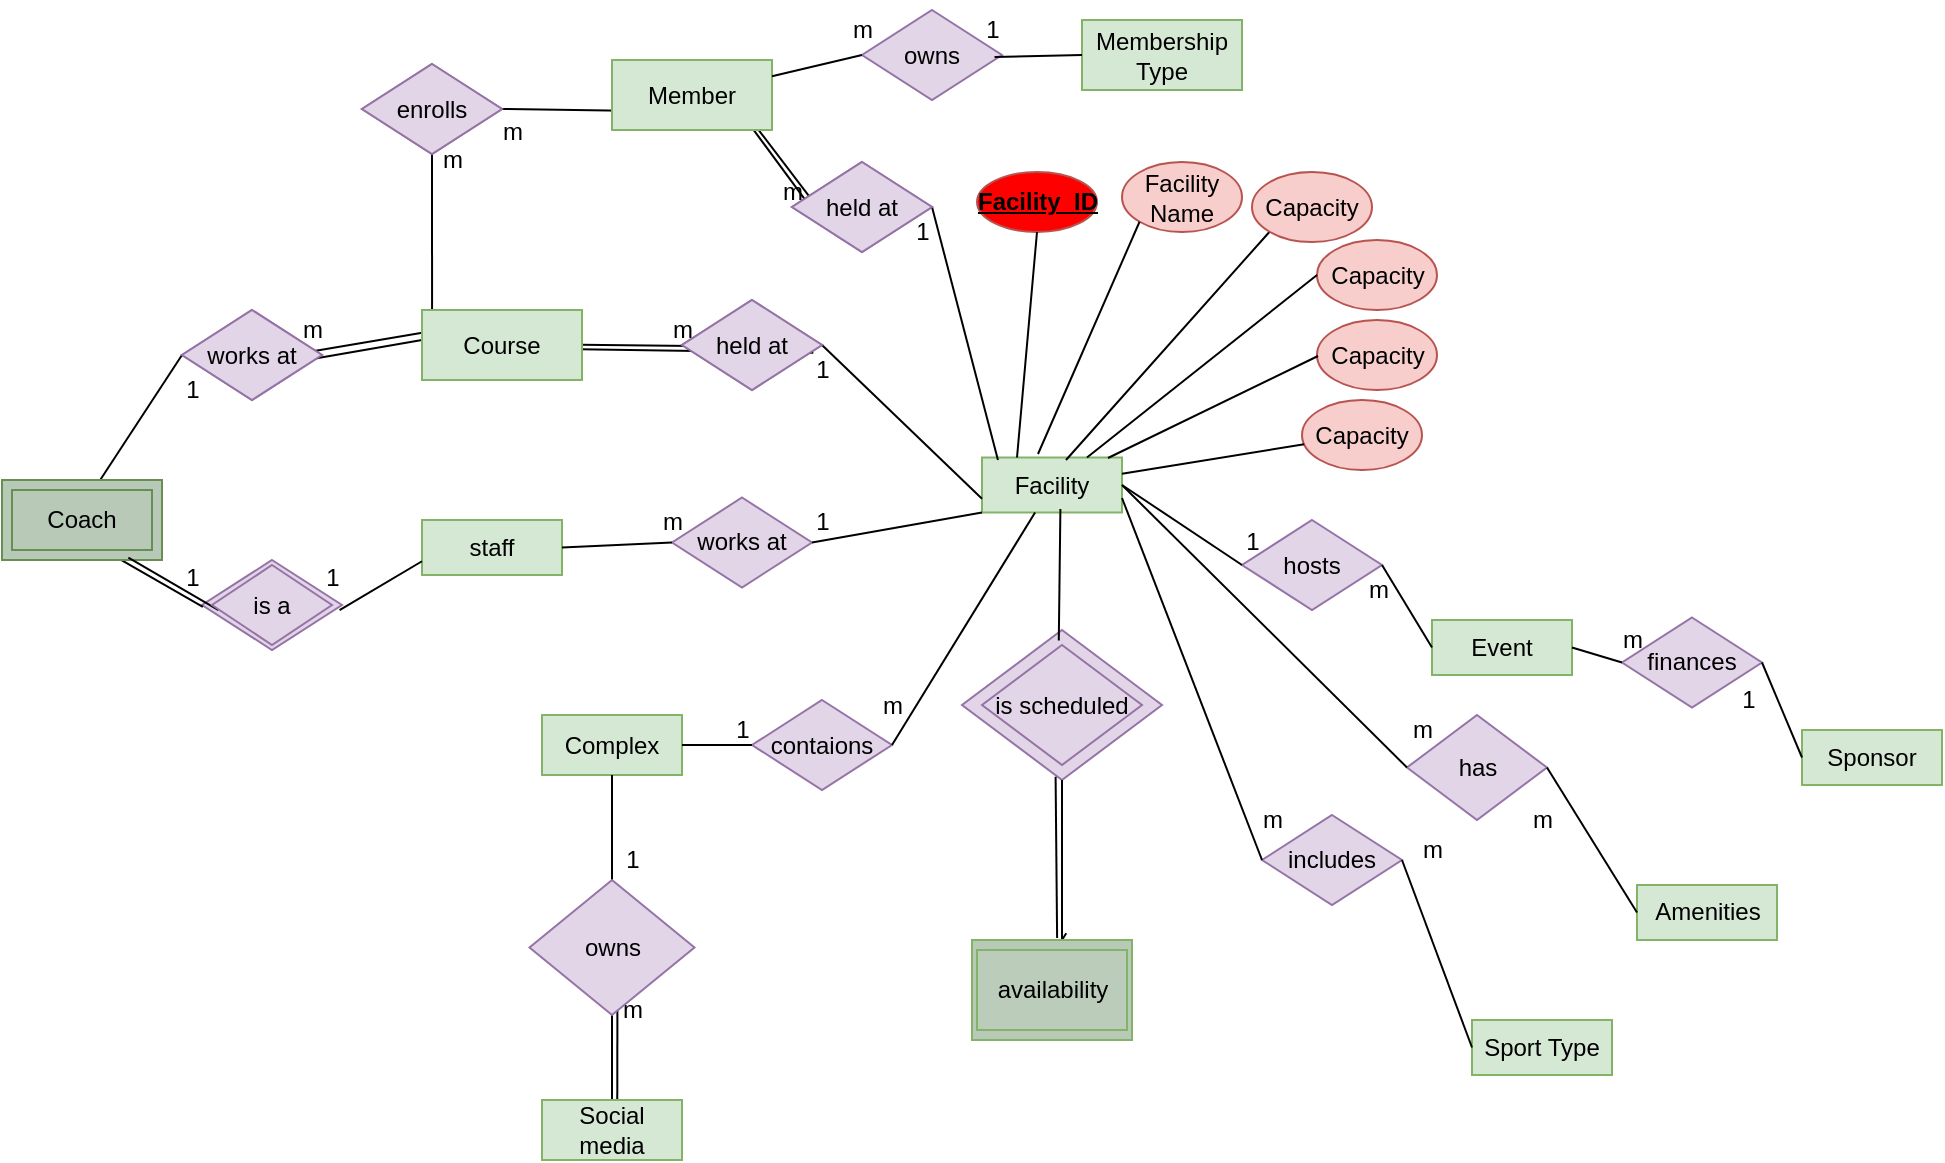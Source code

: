 <mxfile version="21.2.2" type="github">
  <diagram name="Page-1" id="PLng9I4rJ-9IpL7VwerK">
    <mxGraphModel dx="2244" dy="766" grid="1" gridSize="10" guides="1" tooltips="1" connect="1" arrows="1" fold="1" page="1" pageScale="1" pageWidth="850" pageHeight="1100" math="0" shadow="0">
      <root>
        <mxCell id="0" />
        <mxCell id="1" parent="0" />
        <mxCell id="hlcQiqIEzfI4XioGV9WH-1" value="Complex" style="rounded=0;whiteSpace=wrap;html=1;fillColor=#d5e8d4;strokeColor=#82b366;" parent="1" vertex="1">
          <mxGeometry x="150" y="567.5" width="70" height="30" as="geometry" />
        </mxCell>
        <mxCell id="hlcQiqIEzfI4XioGV9WH-3" value="Facility" style="rounded=0;whiteSpace=wrap;html=1;fillColor=#d5e8d4;strokeColor=#82b366;" parent="1" vertex="1">
          <mxGeometry x="370" y="438.75" width="70" height="27.5" as="geometry" />
        </mxCell>
        <mxCell id="hlcQiqIEzfI4XioGV9WH-5" value="contaions" style="rhombus;whiteSpace=wrap;html=1;fillColor=#e1d5e7;strokeColor=#9673a6;" parent="1" vertex="1">
          <mxGeometry x="255" y="560" width="70" height="45" as="geometry" />
        </mxCell>
        <mxCell id="hlcQiqIEzfI4XioGV9WH-12" value="" style="endArrow=none;html=1;rounded=0;exitX=1;exitY=0.5;exitDx=0;exitDy=0;entryX=0;entryY=0.5;entryDx=0;entryDy=0;" parent="1" source="hlcQiqIEzfI4XioGV9WH-1" target="hlcQiqIEzfI4XioGV9WH-5" edge="1">
          <mxGeometry width="50" height="50" relative="1" as="geometry">
            <mxPoint x="515" y="610" as="sourcePoint" />
            <mxPoint x="565" y="560" as="targetPoint" />
          </mxGeometry>
        </mxCell>
        <mxCell id="hlcQiqIEzfI4XioGV9WH-15" value="1" style="text;html=1;align=center;verticalAlign=middle;resizable=0;points=[];autosize=1;strokeColor=none;fillColor=none;" parent="1" vertex="1">
          <mxGeometry x="235" y="560" width="30" height="30" as="geometry" />
        </mxCell>
        <mxCell id="hlcQiqIEzfI4XioGV9WH-18" value="" style="endArrow=none;html=1;rounded=0;exitX=1;exitY=0.5;exitDx=0;exitDy=0;" parent="1" source="hlcQiqIEzfI4XioGV9WH-5" target="hlcQiqIEzfI4XioGV9WH-3" edge="1">
          <mxGeometry width="50" height="50" relative="1" as="geometry">
            <mxPoint x="255" y="310" as="sourcePoint" />
            <mxPoint x="305" y="260" as="targetPoint" />
          </mxGeometry>
        </mxCell>
        <mxCell id="hlcQiqIEzfI4XioGV9WH-19" value="m" style="text;html=1;align=center;verticalAlign=middle;resizable=0;points=[];autosize=1;strokeColor=none;fillColor=none;" parent="1" vertex="1">
          <mxGeometry x="310" y="547.5" width="30" height="30" as="geometry" />
        </mxCell>
        <mxCell id="hlcQiqIEzfI4XioGV9WH-25" value="m" style="text;html=1;align=center;verticalAlign=middle;resizable=0;points=[];autosize=1;strokeColor=none;fillColor=none;" parent="1" vertex="1">
          <mxGeometry x="180" y="700" width="30" height="30" as="geometry" />
        </mxCell>
        <mxCell id="hlcQiqIEzfI4XioGV9WH-26" value="1" style="text;html=1;align=center;verticalAlign=middle;resizable=0;points=[];autosize=1;strokeColor=none;fillColor=none;" parent="1" vertex="1">
          <mxGeometry x="180" y="625" width="30" height="30" as="geometry" />
        </mxCell>
        <mxCell id="hlcQiqIEzfI4XioGV9WH-27" value="" style="endArrow=none;html=1;rounded=0;exitX=0.5;exitY=1;exitDx=0;exitDy=0;" parent="1" source="hlcQiqIEzfI4XioGV9WH-1" target="hlcQiqIEzfI4XioGV9WH-54" edge="1">
          <mxGeometry width="50" height="50" relative="1" as="geometry">
            <mxPoint x="335" y="593" as="sourcePoint" />
            <mxPoint x="185" y="650" as="targetPoint" />
          </mxGeometry>
        </mxCell>
        <mxCell id="hlcQiqIEzfI4XioGV9WH-29" value="" style="endArrow=none;html=1;rounded=0;entryX=0.5;entryY=0;entryDx=0;entryDy=0;" parent="1" edge="1">
          <mxGeometry width="50" height="50" relative="1" as="geometry">
            <mxPoint x="185" y="710" as="sourcePoint" />
            <mxPoint x="185.0" y="760" as="targetPoint" />
          </mxGeometry>
        </mxCell>
        <mxCell id="hlcQiqIEzfI4XioGV9WH-33" value="" style="endArrow=none;html=1;rounded=0;entryX=0.533;entryY=0.019;entryDx=0;entryDy=0;entryPerimeter=0;exitX=0.53;exitY=0.984;exitDx=0;exitDy=0;exitPerimeter=0;" parent="1" edge="1">
          <mxGeometry width="50" height="50" relative="1" as="geometry">
            <mxPoint x="187.7" y="709.04" as="sourcePoint" />
            <mxPoint x="187.64" y="760.95" as="targetPoint" />
          </mxGeometry>
        </mxCell>
        <mxCell id="hlcQiqIEzfI4XioGV9WH-36" value="" style="rhombus;whiteSpace=wrap;html=1;fillColor=#e1d5e7;strokeColor=#9673a6;" parent="1" vertex="1">
          <mxGeometry x="360" y="525" width="100" height="75" as="geometry" />
        </mxCell>
        <mxCell id="hlcQiqIEzfI4XioGV9WH-37" value="" style="endArrow=none;html=1;rounded=0;exitX=0.468;exitY=0.979;exitDx=0;exitDy=0;exitPerimeter=0;entryX=0.532;entryY=-0.019;entryDx=0;entryDy=0;entryPerimeter=0;" parent="1" source="hlcQiqIEzfI4XioGV9WH-36" target="hlcQiqIEzfI4XioGV9WH-41" edge="1">
          <mxGeometry width="50" height="50" relative="1" as="geometry">
            <mxPoint x="404.69" y="600" as="sourcePoint" />
            <mxPoint x="405" y="680" as="targetPoint" />
          </mxGeometry>
        </mxCell>
        <mxCell id="hlcQiqIEzfI4XioGV9WH-39" value="" style="endArrow=none;html=1;rounded=0;entryX=0.589;entryY=-0.068;entryDx=0;entryDy=0;exitX=0.5;exitY=1;exitDx=0;exitDy=0;exitPerimeter=0;entryPerimeter=0;" parent="1" source="hlcQiqIEzfI4XioGV9WH-36" target="hlcQiqIEzfI4XioGV9WH-41" edge="1">
          <mxGeometry width="50" height="50" relative="1" as="geometry">
            <mxPoint x="415" y="600" as="sourcePoint" />
            <mxPoint x="414.69" y="675" as="targetPoint" />
            <Array as="points">
              <mxPoint x="410" y="680" />
            </Array>
          </mxGeometry>
        </mxCell>
        <mxCell id="hlcQiqIEzfI4XioGV9WH-41" value="" style="rounded=0;whiteSpace=wrap;html=1;fillColor=#B9C9B8;strokeColor=#82b366;" parent="1" vertex="1">
          <mxGeometry x="365" y="680" width="80" height="50" as="geometry" />
        </mxCell>
        <mxCell id="hlcQiqIEzfI4XioGV9WH-42" value="availability" style="rounded=0;whiteSpace=wrap;html=1;fillColor=#BCCCBB;strokeColor=#82b366;" parent="1" vertex="1">
          <mxGeometry x="367.5" y="685" width="75" height="40" as="geometry" />
        </mxCell>
        <mxCell id="hlcQiqIEzfI4XioGV9WH-50" value="" style="endArrow=none;html=1;rounded=0;entryX=0.484;entryY=0.07;entryDx=0;entryDy=0;entryPerimeter=0;exitX=0.56;exitY=0.935;exitDx=0;exitDy=0;exitPerimeter=0;" parent="1" source="hlcQiqIEzfI4XioGV9WH-3" target="hlcQiqIEzfI4XioGV9WH-36" edge="1">
          <mxGeometry width="50" height="50" relative="1" as="geometry">
            <mxPoint x="409" y="470" as="sourcePoint" />
            <mxPoint x="205" y="530" as="targetPoint" />
          </mxGeometry>
        </mxCell>
        <mxCell id="hlcQiqIEzfI4XioGV9WH-52" value="is scheduled" style="rhombus;whiteSpace=wrap;html=1;fillColor=#e1d5e7;strokeColor=#9673a6;" parent="1" vertex="1">
          <mxGeometry x="370" y="532.5" width="80" height="60" as="geometry" />
        </mxCell>
        <mxCell id="hlcQiqIEzfI4XioGV9WH-54" value="owns" style="rhombus;whiteSpace=wrap;html=1;fillColor=#e1d5e7;strokeColor=#9673a6;" parent="1" vertex="1">
          <mxGeometry x="143.75" y="650" width="82.5" height="67.5" as="geometry" />
        </mxCell>
        <mxCell id="hlcQiqIEzfI4XioGV9WH-64" value="Sport Type" style="rounded=0;whiteSpace=wrap;html=1;fillColor=#d5e8d4;strokeColor=#82b366;" parent="1" vertex="1">
          <mxGeometry x="615" y="720" width="70" height="27.5" as="geometry" />
        </mxCell>
        <mxCell id="hlcQiqIEzfI4XioGV9WH-65" value="includes" style="rhombus;whiteSpace=wrap;html=1;fillColor=#e1d5e7;strokeColor=#9673a6;" parent="1" vertex="1">
          <mxGeometry x="510" y="617.5" width="70" height="45" as="geometry" />
        </mxCell>
        <mxCell id="hlcQiqIEzfI4XioGV9WH-66" value="" style="endArrow=none;html=1;rounded=0;exitX=1;exitY=0.75;exitDx=0;exitDy=0;entryX=0;entryY=0.5;entryDx=0;entryDy=0;" parent="1" target="hlcQiqIEzfI4XioGV9WH-65" edge="1">
          <mxGeometry width="50" height="50" relative="1" as="geometry">
            <mxPoint x="440" y="459" as="sourcePoint" />
            <mxPoint x="790" y="460" as="targetPoint" />
          </mxGeometry>
        </mxCell>
        <mxCell id="hlcQiqIEzfI4XioGV9WH-67" value="m" style="text;html=1;align=center;verticalAlign=middle;resizable=0;points=[];autosize=1;strokeColor=none;fillColor=none;" parent="1" vertex="1">
          <mxGeometry x="500" y="605" width="30" height="30" as="geometry" />
        </mxCell>
        <mxCell id="hlcQiqIEzfI4XioGV9WH-68" value="" style="endArrow=none;html=1;rounded=0;exitX=1;exitY=0.5;exitDx=0;exitDy=0;entryX=0;entryY=0.5;entryDx=0;entryDy=0;" parent="1" source="hlcQiqIEzfI4XioGV9WH-65" target="hlcQiqIEzfI4XioGV9WH-64" edge="1">
          <mxGeometry width="50" height="50" relative="1" as="geometry">
            <mxPoint x="500" y="497.5" as="sourcePoint" />
            <mxPoint x="550" y="447.5" as="targetPoint" />
          </mxGeometry>
        </mxCell>
        <mxCell id="hlcQiqIEzfI4XioGV9WH-69" value="m" style="text;html=1;align=center;verticalAlign=middle;resizable=0;points=[];autosize=1;strokeColor=none;fillColor=none;" parent="1" vertex="1">
          <mxGeometry x="580" y="620" width="30" height="30" as="geometry" />
        </mxCell>
        <mxCell id="hlcQiqIEzfI4XioGV9WH-70" value="Amenities" style="rounded=0;whiteSpace=wrap;html=1;fillColor=#d5e8d4;strokeColor=#82b366;" parent="1" vertex="1">
          <mxGeometry x="697.5" y="652.5" width="70" height="27.5" as="geometry" />
        </mxCell>
        <mxCell id="hlcQiqIEzfI4XioGV9WH-71" value="has" style="rhombus;whiteSpace=wrap;html=1;fillColor=#e1d5e7;strokeColor=#9673a6;" parent="1" vertex="1">
          <mxGeometry x="582.5" y="567.5" width="70" height="52.5" as="geometry" />
        </mxCell>
        <mxCell id="hlcQiqIEzfI4XioGV9WH-72" value="" style="endArrow=none;html=1;rounded=0;entryX=0;entryY=0.5;entryDx=0;entryDy=0;exitX=1;exitY=0.5;exitDx=0;exitDy=0;" parent="1" source="hlcQiqIEzfI4XioGV9WH-3" target="hlcQiqIEzfI4XioGV9WH-71" edge="1">
          <mxGeometry width="50" height="50" relative="1" as="geometry">
            <mxPoint x="420" y="535.09" as="sourcePoint" />
            <mxPoint x="872.5" y="392.5" as="targetPoint" />
          </mxGeometry>
        </mxCell>
        <mxCell id="hlcQiqIEzfI4XioGV9WH-73" value="m" style="text;html=1;align=center;verticalAlign=middle;resizable=0;points=[];autosize=1;strokeColor=none;fillColor=none;" parent="1" vertex="1">
          <mxGeometry x="575" y="560" width="30" height="30" as="geometry" />
        </mxCell>
        <mxCell id="hlcQiqIEzfI4XioGV9WH-74" value="" style="endArrow=none;html=1;rounded=0;exitX=1;exitY=0.5;exitDx=0;exitDy=0;entryX=0;entryY=0.5;entryDx=0;entryDy=0;" parent="1" source="hlcQiqIEzfI4XioGV9WH-71" target="hlcQiqIEzfI4XioGV9WH-70" edge="1">
          <mxGeometry width="50" height="50" relative="1" as="geometry">
            <mxPoint x="582.5" y="430" as="sourcePoint" />
            <mxPoint x="632.5" y="380" as="targetPoint" />
          </mxGeometry>
        </mxCell>
        <mxCell id="hlcQiqIEzfI4XioGV9WH-75" value="m" style="text;html=1;align=center;verticalAlign=middle;resizable=0;points=[];autosize=1;strokeColor=none;fillColor=none;" parent="1" vertex="1">
          <mxGeometry x="635" y="605" width="30" height="30" as="geometry" />
        </mxCell>
        <mxCell id="hlcQiqIEzfI4XioGV9WH-76" value="Event" style="rounded=0;whiteSpace=wrap;html=1;fillColor=#d5e8d4;strokeColor=#82b366;" parent="1" vertex="1">
          <mxGeometry x="595" y="520" width="70" height="27.5" as="geometry" />
        </mxCell>
        <mxCell id="hlcQiqIEzfI4XioGV9WH-77" value="hosts" style="rhombus;whiteSpace=wrap;html=1;fillColor=#e1d5e7;strokeColor=#9673a6;" parent="1" vertex="1">
          <mxGeometry x="500" y="470" width="70" height="45" as="geometry" />
        </mxCell>
        <mxCell id="hlcQiqIEzfI4XioGV9WH-78" value="" style="endArrow=none;html=1;rounded=0;exitX=1;exitY=0.5;exitDx=0;exitDy=0;entryX=0;entryY=0.5;entryDx=0;entryDy=0;" parent="1" source="hlcQiqIEzfI4XioGV9WH-3" target="hlcQiqIEzfI4XioGV9WH-77" edge="1">
          <mxGeometry width="50" height="50" relative="1" as="geometry">
            <mxPoint x="425" y="521.5" as="sourcePoint" />
            <mxPoint x="815" y="280" as="targetPoint" />
          </mxGeometry>
        </mxCell>
        <mxCell id="hlcQiqIEzfI4XioGV9WH-79" value="1" style="text;html=1;align=center;verticalAlign=middle;resizable=0;points=[];autosize=1;strokeColor=none;fillColor=none;" parent="1" vertex="1">
          <mxGeometry x="490" y="466.25" width="30" height="30" as="geometry" />
        </mxCell>
        <mxCell id="hlcQiqIEzfI4XioGV9WH-80" value="" style="endArrow=none;html=1;rounded=0;exitX=1;exitY=0.5;exitDx=0;exitDy=0;entryX=0;entryY=0.5;entryDx=0;entryDy=0;" parent="1" source="hlcQiqIEzfI4XioGV9WH-77" target="hlcQiqIEzfI4XioGV9WH-76" edge="1">
          <mxGeometry width="50" height="50" relative="1" as="geometry">
            <mxPoint x="525" y="317.5" as="sourcePoint" />
            <mxPoint x="575" y="267.5" as="targetPoint" />
          </mxGeometry>
        </mxCell>
        <mxCell id="hlcQiqIEzfI4XioGV9WH-81" value="m" style="text;html=1;align=center;verticalAlign=middle;resizable=0;points=[];autosize=1;strokeColor=none;fillColor=none;" parent="1" vertex="1">
          <mxGeometry x="552.5" y="490" width="30" height="30" as="geometry" />
        </mxCell>
        <mxCell id="hlcQiqIEzfI4XioGV9WH-83" value="Sponsor" style="rounded=0;whiteSpace=wrap;html=1;fillColor=#d5e8d4;strokeColor=#82b366;" parent="1" vertex="1">
          <mxGeometry x="780" y="575" width="70" height="27.5" as="geometry" />
        </mxCell>
        <mxCell id="hlcQiqIEzfI4XioGV9WH-84" value="finances" style="rhombus;whiteSpace=wrap;html=1;fillColor=#e1d5e7;strokeColor=#9673a6;" parent="1" vertex="1">
          <mxGeometry x="690" y="518.75" width="70" height="45" as="geometry" />
        </mxCell>
        <mxCell id="hlcQiqIEzfI4XioGV9WH-85" value="" style="endArrow=none;html=1;rounded=0;exitX=1;exitY=0.5;exitDx=0;exitDy=0;entryX=0;entryY=0.5;entryDx=0;entryDy=0;" parent="1" source="hlcQiqIEzfI4XioGV9WH-76" target="hlcQiqIEzfI4XioGV9WH-84" edge="1">
          <mxGeometry width="50" height="50" relative="1" as="geometry">
            <mxPoint x="595" y="562.5" as="sourcePoint" />
            <mxPoint x="1000" y="358.75" as="targetPoint" />
          </mxGeometry>
        </mxCell>
        <mxCell id="hlcQiqIEzfI4XioGV9WH-86" value="m" style="text;html=1;align=center;verticalAlign=middle;resizable=0;points=[];autosize=1;strokeColor=none;fillColor=none;" parent="1" vertex="1">
          <mxGeometry x="680" y="515" width="30" height="30" as="geometry" />
        </mxCell>
        <mxCell id="hlcQiqIEzfI4XioGV9WH-87" value="" style="endArrow=none;html=1;rounded=0;exitX=1;exitY=0.5;exitDx=0;exitDy=0;entryX=0;entryY=0.5;entryDx=0;entryDy=0;" parent="1" source="hlcQiqIEzfI4XioGV9WH-84" target="hlcQiqIEzfI4XioGV9WH-83" edge="1">
          <mxGeometry width="50" height="50" relative="1" as="geometry">
            <mxPoint x="710" y="396.25" as="sourcePoint" />
            <mxPoint x="760" y="346.25" as="targetPoint" />
          </mxGeometry>
        </mxCell>
        <mxCell id="hlcQiqIEzfI4XioGV9WH-88" value="1" style="text;html=1;align=center;verticalAlign=middle;resizable=0;points=[];autosize=1;strokeColor=none;fillColor=none;" parent="1" vertex="1">
          <mxGeometry x="737.5" y="545" width="30" height="30" as="geometry" />
        </mxCell>
        <mxCell id="hlcQiqIEzfI4XioGV9WH-89" value="staff" style="rounded=0;whiteSpace=wrap;html=1;fillColor=#d5e8d4;strokeColor=#82b366;" parent="1" vertex="1">
          <mxGeometry x="90" y="470" width="70" height="27.5" as="geometry" />
        </mxCell>
        <mxCell id="hlcQiqIEzfI4XioGV9WH-90" value="works at" style="rhombus;whiteSpace=wrap;html=1;fillColor=#e1d5e7;strokeColor=#9673a6;" parent="1" vertex="1">
          <mxGeometry x="215" y="458.75" width="70" height="45" as="geometry" />
        </mxCell>
        <mxCell id="hlcQiqIEzfI4XioGV9WH-91" value="" style="endArrow=none;html=1;rounded=0;exitX=0;exitY=1;exitDx=0;exitDy=0;entryX=1;entryY=0.5;entryDx=0;entryDy=0;" parent="1" source="hlcQiqIEzfI4XioGV9WH-3" target="hlcQiqIEzfI4XioGV9WH-90" edge="1">
          <mxGeometry width="50" height="50" relative="1" as="geometry">
            <mxPoint x="90" y="226.5" as="sourcePoint" />
            <mxPoint x="440" y="227.5" as="targetPoint" />
          </mxGeometry>
        </mxCell>
        <mxCell id="hlcQiqIEzfI4XioGV9WH-92" value="m" style="text;html=1;align=center;verticalAlign=middle;resizable=0;points=[];autosize=1;strokeColor=none;fillColor=none;" parent="1" vertex="1">
          <mxGeometry x="200" y="456.25" width="30" height="30" as="geometry" />
        </mxCell>
        <mxCell id="hlcQiqIEzfI4XioGV9WH-94" value="1" style="text;html=1;align=center;verticalAlign=middle;resizable=0;points=[];autosize=1;strokeColor=none;fillColor=none;" parent="1" vertex="1">
          <mxGeometry x="275" y="456.25" width="30" height="30" as="geometry" />
        </mxCell>
        <mxCell id="hlcQiqIEzfI4XioGV9WH-95" value="" style="endArrow=none;html=1;rounded=0;exitX=0;exitY=0.5;exitDx=0;exitDy=0;entryX=1;entryY=0.5;entryDx=0;entryDy=0;" parent="1" source="hlcQiqIEzfI4XioGV9WH-90" target="hlcQiqIEzfI4XioGV9WH-89" edge="1">
          <mxGeometry width="50" height="50" relative="1" as="geometry">
            <mxPoint x="150" y="265" as="sourcePoint" />
            <mxPoint x="90" y="470" as="targetPoint" />
          </mxGeometry>
        </mxCell>
        <mxCell id="hlcQiqIEzfI4XioGV9WH-98" value="held at" style="rhombus;whiteSpace=wrap;html=1;fillColor=#e1d5e7;strokeColor=#9673a6;" parent="1" vertex="1">
          <mxGeometry x="220" y="360" width="70" height="45" as="geometry" />
        </mxCell>
        <mxCell id="hlcQiqIEzfI4XioGV9WH-99" value="" style="endArrow=none;html=1;rounded=0;exitX=0;exitY=0.75;exitDx=0;exitDy=0;entryX=1;entryY=0.5;entryDx=0;entryDy=0;" parent="1" source="hlcQiqIEzfI4XioGV9WH-3" target="hlcQiqIEzfI4XioGV9WH-98" edge="1">
          <mxGeometry width="50" height="50" relative="1" as="geometry">
            <mxPoint x="370" y="399.75" as="sourcePoint" />
            <mxPoint x="440" y="161.25" as="targetPoint" />
          </mxGeometry>
        </mxCell>
        <mxCell id="hlcQiqIEzfI4XioGV9WH-100" value="m" style="text;html=1;align=center;verticalAlign=middle;resizable=0;points=[];autosize=1;strokeColor=none;fillColor=none;" parent="1" vertex="1">
          <mxGeometry x="205" y="360" width="30" height="30" as="geometry" />
        </mxCell>
        <mxCell id="hlcQiqIEzfI4XioGV9WH-101" value="1" style="text;html=1;align=center;verticalAlign=middle;resizable=0;points=[];autosize=1;strokeColor=none;fillColor=none;" parent="1" vertex="1">
          <mxGeometry x="275" y="380" width="30" height="30" as="geometry" />
        </mxCell>
        <mxCell id="hlcQiqIEzfI4XioGV9WH-102" value="" style="endArrow=none;html=1;rounded=0;exitX=0.078;exitY=0.512;exitDx=0;exitDy=0;exitPerimeter=0;entryX=0.994;entryY=0.559;entryDx=0;entryDy=0;entryPerimeter=0;" parent="1" source="hlcQiqIEzfI4XioGV9WH-112" edge="1">
          <mxGeometry width="50" height="50" relative="1" as="geometry">
            <mxPoint x="150" y="198.75" as="sourcePoint" />
            <mxPoint x="169.52" y="382.36" as="targetPoint" />
          </mxGeometry>
        </mxCell>
        <mxCell id="hlcQiqIEzfI4XioGV9WH-104" value="works at" style="rhombus;whiteSpace=wrap;html=1;fillColor=#e1d5e7;strokeColor=#9673a6;" parent="1" vertex="1">
          <mxGeometry x="-30" y="365" width="70" height="45" as="geometry" />
        </mxCell>
        <mxCell id="hlcQiqIEzfI4XioGV9WH-105" value="" style="endArrow=none;html=1;rounded=0;exitX=0;exitY=0.5;exitDx=0;exitDy=0;entryX=0.921;entryY=0.546;entryDx=0;entryDy=0;entryPerimeter=0;" parent="1" target="hlcQiqIEzfI4XioGV9WH-104" edge="1">
          <mxGeometry width="50" height="50" relative="1" as="geometry">
            <mxPoint x="90" y="380" as="sourcePoint" />
            <mxPoint x="315" y="31.25" as="targetPoint" />
          </mxGeometry>
        </mxCell>
        <mxCell id="hlcQiqIEzfI4XioGV9WH-108" value="" style="endArrow=none;html=1;rounded=0;exitX=0;exitY=0.5;exitDx=0;exitDy=0;entryX=0.5;entryY=0;entryDx=0;entryDy=0;" parent="1" source="hlcQiqIEzfI4XioGV9WH-126" edge="1">
          <mxGeometry width="50" height="50" relative="1" as="geometry">
            <mxPoint x="25" y="68.75" as="sourcePoint" />
            <mxPoint x="-75" y="456.25" as="targetPoint" />
          </mxGeometry>
        </mxCell>
        <mxCell id="hlcQiqIEzfI4XioGV9WH-111" value="" style="endArrow=none;html=1;rounded=0;entryX=0.984;entryY=0.617;entryDx=0;entryDy=0;entryPerimeter=0;exitX=0.938;exitY=0.585;exitDx=0;exitDy=0;exitPerimeter=0;" parent="1" source="hlcQiqIEzfI4XioGV9WH-112" edge="1">
          <mxGeometry width="50" height="50" relative="1" as="geometry">
            <mxPoint x="230" y="390" as="sourcePoint" />
            <mxPoint x="168.72" y="384.68" as="targetPoint" />
          </mxGeometry>
        </mxCell>
        <mxCell id="hlcQiqIEzfI4XioGV9WH-112" value="held at" style="rhombus;whiteSpace=wrap;html=1;fillColor=#e1d5e7;strokeColor=#9673a6;" parent="1" vertex="1">
          <mxGeometry x="220" y="360" width="70" height="45" as="geometry" />
        </mxCell>
        <mxCell id="hlcQiqIEzfI4XioGV9WH-123" value="" style="endArrow=none;html=1;rounded=0;exitX=0.029;exitY=0.4;exitDx=0;exitDy=0;entryX=0.924;entryY=0.46;entryDx=0;entryDy=0;entryPerimeter=0;exitPerimeter=0;" parent="1" target="hlcQiqIEzfI4XioGV9WH-104" edge="1">
          <mxGeometry width="50" height="50" relative="1" as="geometry">
            <mxPoint x="92.32" y="376.0" as="sourcePoint" />
            <mxPoint x="30" y="360" as="targetPoint" />
          </mxGeometry>
        </mxCell>
        <mxCell id="hlcQiqIEzfI4XioGV9WH-126" value="works at" style="rhombus;whiteSpace=wrap;html=1;fillColor=#e1d5e7;strokeColor=#9673a6;" parent="1" vertex="1">
          <mxGeometry x="-30" y="365" width="70" height="45" as="geometry" />
        </mxCell>
        <mxCell id="hlcQiqIEzfI4XioGV9WH-127" value="is a" style="rhombus;whiteSpace=wrap;html=1;fillColor=#e1d5e7;strokeColor=#9673a6;" parent="1" vertex="1">
          <mxGeometry x="-20" y="490" width="70" height="45" as="geometry" />
        </mxCell>
        <mxCell id="hlcQiqIEzfI4XioGV9WH-133" value="1" style="text;html=1;align=center;verticalAlign=middle;resizable=0;points=[];autosize=1;strokeColor=none;fillColor=none;" parent="1" vertex="1">
          <mxGeometry x="-40" y="390" width="30" height="30" as="geometry" />
        </mxCell>
        <mxCell id="hlcQiqIEzfI4XioGV9WH-135" value="m" style="text;html=1;align=center;verticalAlign=middle;resizable=0;points=[];autosize=1;strokeColor=none;fillColor=none;" parent="1" vertex="1">
          <mxGeometry x="20" y="360" width="30" height="30" as="geometry" />
        </mxCell>
        <mxCell id="hlcQiqIEzfI4XioGV9WH-136" value="1" style="text;html=1;align=center;verticalAlign=middle;resizable=0;points=[];autosize=1;strokeColor=none;fillColor=none;" parent="1" vertex="1">
          <mxGeometry x="30" y="483.75" width="30" height="30" as="geometry" />
        </mxCell>
        <mxCell id="hlcQiqIEzfI4XioGV9WH-137" value="1" style="text;html=1;align=center;verticalAlign=middle;resizable=0;points=[];autosize=1;strokeColor=none;fillColor=none;" parent="1" vertex="1">
          <mxGeometry x="-40" y="483.75" width="30" height="30" as="geometry" />
        </mxCell>
        <mxCell id="hlcQiqIEzfI4XioGV9WH-138" value="" style="endArrow=none;html=1;rounded=0;exitX=0.681;exitY=0.99;exitDx=0;exitDy=0;entryX=0.586;entryY=1.049;entryDx=0;entryDy=0;entryPerimeter=0;exitPerimeter=0;" parent="1" source="hlcQiqIEzfI4XioGV9WH-137" edge="1">
          <mxGeometry width="50" height="50" relative="1" as="geometry">
            <mxPoint x="-20" y="398" as="sourcePoint" />
            <mxPoint x="-68.98" y="485.097" as="targetPoint" />
          </mxGeometry>
        </mxCell>
        <mxCell id="hlcQiqIEzfI4XioGV9WH-139" value="" style="endArrow=none;html=1;rounded=0;exitX=0;exitY=0.75;exitDx=0;exitDy=0;entryX=0.626;entryY=1.045;entryDx=0;entryDy=0;entryPerimeter=0;" parent="1" source="hlcQiqIEzfI4XioGV9WH-89" target="hlcQiqIEzfI4XioGV9WH-136" edge="1">
          <mxGeometry width="50" height="50" relative="1" as="geometry">
            <mxPoint x="-10" y="523" as="sourcePoint" />
            <mxPoint x="-59" y="495" as="targetPoint" />
          </mxGeometry>
        </mxCell>
        <mxCell id="hlcQiqIEzfI4XioGV9WH-140" value="Social media" style="rounded=0;whiteSpace=wrap;html=1;fillColor=#d5e8d4;strokeColor=#82b366;" parent="1" vertex="1">
          <mxGeometry x="150" y="760" width="70" height="30" as="geometry" />
        </mxCell>
        <mxCell id="hlcQiqIEzfI4XioGV9WH-143" value="Courses" style="rounded=0;whiteSpace=wrap;html=1;fillColor=#B8C9B8;strokeColor=#688F52;" parent="1" vertex="1">
          <mxGeometry x="-120" y="450" width="80" height="40" as="geometry" />
        </mxCell>
        <mxCell id="hlcQiqIEzfI4XioGV9WH-144" value="Coach" style="rounded=0;whiteSpace=wrap;html=1;fillColor=#B8C9B8;strokeColor=#688F52;" parent="1" vertex="1">
          <mxGeometry x="-115" y="455" width="70" height="30" as="geometry" />
        </mxCell>
        <mxCell id="hlcQiqIEzfI4XioGV9WH-145" value="Course" style="rounded=0;whiteSpace=wrap;html=1;fillColor=#d5e8d4;strokeColor=#82b366;" parent="1" vertex="1">
          <mxGeometry x="90" y="365" width="80" height="35" as="geometry" />
        </mxCell>
        <mxCell id="hlcQiqIEzfI4XioGV9WH-146" value="" style="endArrow=none;html=1;rounded=0;entryX=0.79;entryY=0.969;entryDx=0;entryDy=0;entryPerimeter=0;exitX=0.942;exitY=1.045;exitDx=0;exitDy=0;exitPerimeter=0;" parent="1" source="hlcQiqIEzfI4XioGV9WH-137" target="hlcQiqIEzfI4XioGV9WH-143" edge="1">
          <mxGeometry width="50" height="50" relative="1" as="geometry">
            <mxPoint x="-10" y="520" as="sourcePoint" />
            <mxPoint x="-55" y="490" as="targetPoint" />
          </mxGeometry>
        </mxCell>
        <mxCell id="hlcQiqIEzfI4XioGV9WH-147" value="is a" style="rhombus;whiteSpace=wrap;html=1;fillColor=#e1d5e7;strokeColor=#9673a6;" parent="1" vertex="1">
          <mxGeometry x="-15" y="492.5" width="60" height="40" as="geometry" />
        </mxCell>
        <mxCell id="hlcQiqIEzfI4XioGV9WH-148" value="held at" style="rhombus;whiteSpace=wrap;html=1;fillColor=#e1d5e7;strokeColor=#9673a6;" parent="1" vertex="1">
          <mxGeometry x="275" y="291" width="70" height="45" as="geometry" />
        </mxCell>
        <mxCell id="hlcQiqIEzfI4XioGV9WH-149" value="" style="endArrow=none;html=1;rounded=0;exitX=0.114;exitY=0.045;exitDx=0;exitDy=0;entryX=1;entryY=0.5;entryDx=0;entryDy=0;exitPerimeter=0;" parent="1" source="hlcQiqIEzfI4XioGV9WH-3" target="hlcQiqIEzfI4XioGV9WH-148" edge="1">
          <mxGeometry width="50" height="50" relative="1" as="geometry">
            <mxPoint x="425" y="390" as="sourcePoint" />
            <mxPoint x="495" y="92.25" as="targetPoint" />
          </mxGeometry>
        </mxCell>
        <mxCell id="hlcQiqIEzfI4XioGV9WH-150" value="m" style="text;html=1;align=center;verticalAlign=middle;resizable=0;points=[];autosize=1;strokeColor=none;fillColor=none;" parent="1" vertex="1">
          <mxGeometry x="260" y="291" width="30" height="30" as="geometry" />
        </mxCell>
        <mxCell id="hlcQiqIEzfI4XioGV9WH-151" value="1" style="text;html=1;align=center;verticalAlign=middle;resizable=0;points=[];autosize=1;strokeColor=none;fillColor=none;" parent="1" vertex="1">
          <mxGeometry x="325" y="311" width="30" height="30" as="geometry" />
        </mxCell>
        <mxCell id="hlcQiqIEzfI4XioGV9WH-152" value="" style="endArrow=none;html=1;rounded=0;exitX=0.218;exitY=0.681;exitDx=0;exitDy=0;exitPerimeter=0;entryX=0.563;entryY=0;entryDx=0;entryDy=0;entryPerimeter=0;" parent="1" source="hlcQiqIEzfI4XioGV9WH-154" target="hlcQiqIEzfI4XioGV9WH-155" edge="1">
          <mxGeometry width="50" height="50" relative="1" as="geometry">
            <mxPoint x="205" y="129.75" as="sourcePoint" />
            <mxPoint x="224.52" y="313.36" as="targetPoint" />
          </mxGeometry>
        </mxCell>
        <mxCell id="hlcQiqIEzfI4XioGV9WH-153" value="" style="endArrow=none;html=1;rounded=0;entryX=0.903;entryY=0.96;entryDx=0;entryDy=0;entryPerimeter=0;exitX=1.031;exitY=0.892;exitDx=0;exitDy=0;exitPerimeter=0;" parent="1" source="hlcQiqIEzfI4XioGV9WH-150" target="hlcQiqIEzfI4XioGV9WH-155" edge="1">
          <mxGeometry width="50" height="50" relative="1" as="geometry">
            <mxPoint x="285" y="321" as="sourcePoint" />
            <mxPoint x="223.72" y="315.68" as="targetPoint" />
          </mxGeometry>
        </mxCell>
        <mxCell id="hlcQiqIEzfI4XioGV9WH-154" value="held at" style="rhombus;whiteSpace=wrap;html=1;fillColor=#e1d5e7;strokeColor=#9673a6;" parent="1" vertex="1">
          <mxGeometry x="275" y="291" width="70" height="45" as="geometry" />
        </mxCell>
        <mxCell id="hlcQiqIEzfI4XioGV9WH-155" value="Member" style="rounded=0;whiteSpace=wrap;html=1;fillColor=#d5e8d4;strokeColor=#82b366;" parent="1" vertex="1">
          <mxGeometry x="185" y="240" width="80" height="35" as="geometry" />
        </mxCell>
        <mxCell id="hlcQiqIEzfI4XioGV9WH-157" value="held at" style="rhombus;whiteSpace=wrap;html=1;fillColor=#e1d5e7;strokeColor=#9673a6;" parent="1" vertex="1">
          <mxGeometry x="60" y="242" width="70" height="45" as="geometry" />
        </mxCell>
        <mxCell id="hlcQiqIEzfI4XioGV9WH-158" value="" style="endArrow=none;html=1;rounded=0;exitX=0.813;exitY=0.75;exitDx=0;exitDy=0;entryX=1;entryY=0.5;entryDx=0;entryDy=0;exitPerimeter=0;" parent="1" source="hlcQiqIEzfI4XioGV9WH-155" target="hlcQiqIEzfI4XioGV9WH-157" edge="1">
          <mxGeometry width="50" height="50" relative="1" as="geometry">
            <mxPoint x="210" y="341" as="sourcePoint" />
            <mxPoint x="280" y="43.25" as="targetPoint" />
          </mxGeometry>
        </mxCell>
        <mxCell id="hlcQiqIEzfI4XioGV9WH-160" value="m" style="text;html=1;align=center;verticalAlign=middle;resizable=0;points=[];autosize=1;strokeColor=none;fillColor=none;" parent="1" vertex="1">
          <mxGeometry x="90" y="275" width="30" height="30" as="geometry" />
        </mxCell>
        <mxCell id="hlcQiqIEzfI4XioGV9WH-162" value="" style="endArrow=none;html=1;rounded=0;exitX=0.5;exitY=1;exitDx=0;exitDy=0;entryX=0.063;entryY=0.714;entryDx=0;entryDy=0;entryPerimeter=0;" parent="1" source="hlcQiqIEzfI4XioGV9WH-163" target="hlcQiqIEzfI4XioGV9WH-145" edge="1">
          <mxGeometry width="50" height="50" relative="1" as="geometry">
            <mxPoint x="70.93" y="307.76" as="sourcePoint" />
            <mxPoint x="90" y="360" as="targetPoint" />
          </mxGeometry>
        </mxCell>
        <mxCell id="hlcQiqIEzfI4XioGV9WH-163" value="enrolls" style="rhombus;whiteSpace=wrap;html=1;fillColor=#e1d5e7;strokeColor=#9673a6;" parent="1" vertex="1">
          <mxGeometry x="60" y="242" width="70" height="45" as="geometry" />
        </mxCell>
        <mxCell id="hlcQiqIEzfI4XioGV9WH-173" value="Course" style="rounded=0;whiteSpace=wrap;html=1;fillColor=#d5e8d4;strokeColor=#82b366;" parent="1" vertex="1">
          <mxGeometry x="90" y="365" width="80" height="35" as="geometry" />
        </mxCell>
        <mxCell id="hlcQiqIEzfI4XioGV9WH-174" value="m" style="text;html=1;align=center;verticalAlign=middle;resizable=0;points=[];autosize=1;strokeColor=none;fillColor=none;" parent="1" vertex="1">
          <mxGeometry x="120" y="261" width="30" height="30" as="geometry" />
        </mxCell>
        <mxCell id="hlcQiqIEzfI4XioGV9WH-175" value="Member" style="rounded=0;whiteSpace=wrap;html=1;fillColor=#d5e8d4;strokeColor=#82b366;" parent="1" vertex="1">
          <mxGeometry x="185" y="240" width="80" height="35" as="geometry" />
        </mxCell>
        <mxCell id="hlcQiqIEzfI4XioGV9WH-176" value="Membership Type" style="rounded=0;whiteSpace=wrap;html=1;fillColor=#d5e8d4;strokeColor=#82b366;" parent="1" vertex="1">
          <mxGeometry x="420" y="220" width="80" height="35" as="geometry" />
        </mxCell>
        <mxCell id="hlcQiqIEzfI4XioGV9WH-177" value="owns" style="rhombus;whiteSpace=wrap;html=1;fillColor=#e1d5e7;strokeColor=#9673a6;" parent="1" vertex="1">
          <mxGeometry x="310" y="215" width="70" height="45" as="geometry" />
        </mxCell>
        <mxCell id="hlcQiqIEzfI4XioGV9WH-179" value="" style="endArrow=none;html=1;rounded=0;entryX=0;entryY=0.5;entryDx=0;entryDy=0;" parent="1" source="hlcQiqIEzfI4XioGV9WH-175" target="hlcQiqIEzfI4XioGV9WH-177" edge="1">
          <mxGeometry width="50" height="50" relative="1" as="geometry">
            <mxPoint x="170" y="350" as="sourcePoint" />
            <mxPoint x="120" y="400" as="targetPoint" />
          </mxGeometry>
        </mxCell>
        <mxCell id="hlcQiqIEzfI4XioGV9WH-180" value="1" style="text;html=1;align=center;verticalAlign=middle;resizable=0;points=[];autosize=1;strokeColor=none;fillColor=none;" parent="1" vertex="1">
          <mxGeometry x="360" y="210" width="30" height="30" as="geometry" />
        </mxCell>
        <mxCell id="hlcQiqIEzfI4XioGV9WH-181" value="m" style="text;html=1;align=center;verticalAlign=middle;resizable=0;points=[];autosize=1;strokeColor=none;fillColor=none;" parent="1" vertex="1">
          <mxGeometry x="295" y="210" width="30" height="30" as="geometry" />
        </mxCell>
        <mxCell id="hlcQiqIEzfI4XioGV9WH-182" value="" style="endArrow=none;html=1;rounded=0;entryX=0;entryY=0.5;entryDx=0;entryDy=0;exitX=0.947;exitY=0.521;exitDx=0;exitDy=0;exitPerimeter=0;" parent="1" source="hlcQiqIEzfI4XioGV9WH-177" target="hlcQiqIEzfI4XioGV9WH-176" edge="1">
          <mxGeometry width="50" height="50" relative="1" as="geometry">
            <mxPoint x="275" y="258" as="sourcePoint" />
            <mxPoint x="320" y="248" as="targetPoint" />
          </mxGeometry>
        </mxCell>
        <mxCell id="LpjfnR9nURVxCJBzHhJD-1" value="Facility_ID" style="ellipse;whiteSpace=wrap;html=1;fillColor=#FF0000;strokeColor=#B85450;fontStyle=5" vertex="1" parent="1">
          <mxGeometry x="367.5" y="296" width="60" height="30" as="geometry" />
        </mxCell>
        <mxCell id="LpjfnR9nURVxCJBzHhJD-7" value="Facility Name" style="ellipse;whiteSpace=wrap;html=1;fillColor=#f8cecc;strokeColor=#b85450;fontStyle=0" vertex="1" parent="1">
          <mxGeometry x="440" y="291" width="60" height="35" as="geometry" />
        </mxCell>
        <mxCell id="LpjfnR9nURVxCJBzHhJD-9" value="" style="endArrow=none;html=1;rounded=0;entryX=0.5;entryY=1;entryDx=0;entryDy=0;exitX=0.25;exitY=0;exitDx=0;exitDy=0;" edge="1" parent="1" source="hlcQiqIEzfI4XioGV9WH-3" target="LpjfnR9nURVxCJBzHhJD-1">
          <mxGeometry width="50" height="50" relative="1" as="geometry">
            <mxPoint x="300" y="570" as="sourcePoint" />
            <mxPoint x="350" y="520" as="targetPoint" />
          </mxGeometry>
        </mxCell>
        <mxCell id="LpjfnR9nURVxCJBzHhJD-10" value="" style="endArrow=none;html=1;rounded=0;entryX=0;entryY=1;entryDx=0;entryDy=0;exitX=0.4;exitY=-0.064;exitDx=0;exitDy=0;exitPerimeter=0;" edge="1" parent="1" source="hlcQiqIEzfI4XioGV9WH-3" target="LpjfnR9nURVxCJBzHhJD-7">
          <mxGeometry width="50" height="50" relative="1" as="geometry">
            <mxPoint x="406.5" y="429.5" as="sourcePoint" />
            <mxPoint x="413.5" y="380.5" as="targetPoint" />
          </mxGeometry>
        </mxCell>
        <mxCell id="LpjfnR9nURVxCJBzHhJD-11" value="" style="endArrow=none;html=1;rounded=0;entryX=0;entryY=1;entryDx=0;entryDy=0;exitX=0.6;exitY=0.045;exitDx=0;exitDy=0;exitPerimeter=0;" edge="1" parent="1" source="hlcQiqIEzfI4XioGV9WH-3" target="LpjfnR9nURVxCJBzHhJD-12">
          <mxGeometry width="50" height="50" relative="1" as="geometry">
            <mxPoint x="408" y="447" as="sourcePoint" />
            <mxPoint x="448" y="365" as="targetPoint" />
          </mxGeometry>
        </mxCell>
        <mxCell id="LpjfnR9nURVxCJBzHhJD-12" value="Capacity" style="ellipse;whiteSpace=wrap;html=1;fillColor=#f8cecc;strokeColor=#b85450;fontStyle=0" vertex="1" parent="1">
          <mxGeometry x="505" y="296" width="60" height="35" as="geometry" />
        </mxCell>
        <mxCell id="LpjfnR9nURVxCJBzHhJD-13" value="Capacity" style="ellipse;whiteSpace=wrap;html=1;fillColor=#f8cecc;strokeColor=#b85450;fontStyle=0" vertex="1" parent="1">
          <mxGeometry x="537.5" y="330" width="60" height="35" as="geometry" />
        </mxCell>
        <mxCell id="LpjfnR9nURVxCJBzHhJD-14" value="Capacity" style="ellipse;whiteSpace=wrap;html=1;fillColor=#f8cecc;strokeColor=#b85450;fontStyle=0" vertex="1" parent="1">
          <mxGeometry x="537.5" y="370" width="60" height="35" as="geometry" />
        </mxCell>
        <mxCell id="LpjfnR9nURVxCJBzHhJD-15" value="Capacity" style="ellipse;whiteSpace=wrap;html=1;fillColor=#f8cecc;strokeColor=#b85450;fontStyle=0" vertex="1" parent="1">
          <mxGeometry x="530" y="410" width="60" height="35" as="geometry" />
        </mxCell>
        <mxCell id="LpjfnR9nURVxCJBzHhJD-17" value="" style="endArrow=none;html=1;rounded=0;entryX=0;entryY=0.5;entryDx=0;entryDy=0;exitX=0.75;exitY=0;exitDx=0;exitDy=0;" edge="1" parent="1" source="hlcQiqIEzfI4XioGV9WH-3" target="LpjfnR9nURVxCJBzHhJD-13">
          <mxGeometry width="50" height="50" relative="1" as="geometry">
            <mxPoint x="422" y="450" as="sourcePoint" />
            <mxPoint x="523" y="336" as="targetPoint" />
          </mxGeometry>
        </mxCell>
        <mxCell id="LpjfnR9nURVxCJBzHhJD-19" value="" style="endArrow=none;html=1;rounded=0;entryX=0;entryY=0.5;entryDx=0;entryDy=0;" edge="1" parent="1">
          <mxGeometry width="50" height="50" relative="1" as="geometry">
            <mxPoint x="433" y="439" as="sourcePoint" />
            <mxPoint x="538" y="388" as="targetPoint" />
          </mxGeometry>
        </mxCell>
        <mxCell id="LpjfnR9nURVxCJBzHhJD-20" value="" style="endArrow=none;html=1;rounded=0;" edge="1" parent="1" source="hlcQiqIEzfI4XioGV9WH-3" target="LpjfnR9nURVxCJBzHhJD-15">
          <mxGeometry width="50" height="50" relative="1" as="geometry">
            <mxPoint x="443" y="449" as="sourcePoint" />
            <mxPoint x="548" y="398" as="targetPoint" />
          </mxGeometry>
        </mxCell>
      </root>
    </mxGraphModel>
  </diagram>
</mxfile>
